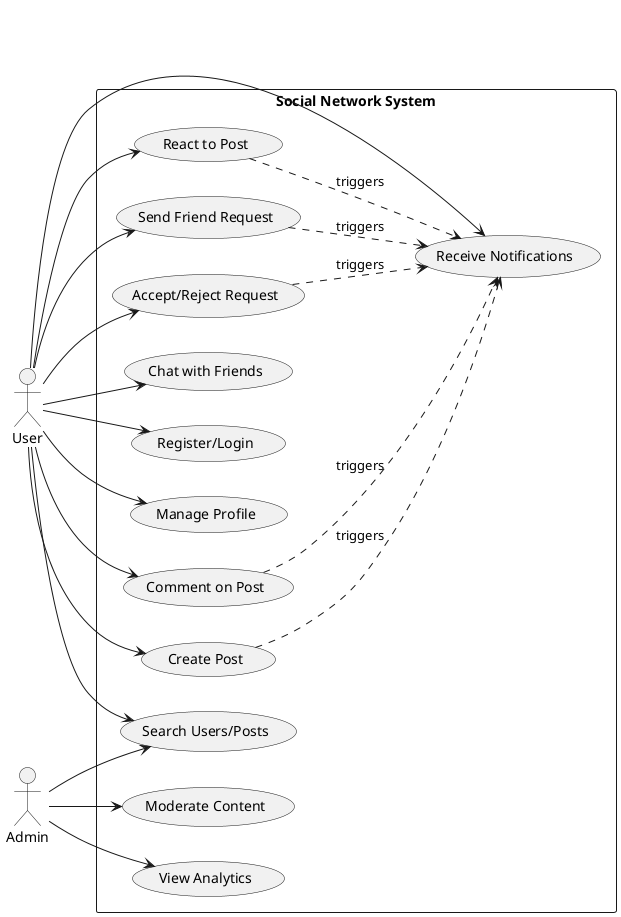 @startuml use-case
left to right direction
skinparam packageStyle rectangle

actor User
actor Admin

rectangle "Social Network System" {
  usecase "Register/Login" as UC1
  usecase "Manage Profile" as UC2
  usecase "Create Post" as UC3
  usecase "Comment on Post" as UC4
  usecase "React to Post" as UC5
  usecase "Send Friend Request" as UC6
  usecase "Accept/Reject Request" as UC7
  usecase "Search Users/Posts" as UC8
  usecase "Chat with Friends" as UC9
  usecase "Receive Notifications" as UC10
  usecase "Moderate Content" as UC11
  usecase "View Analytics" as UC12
}

User --> UC1
User --> UC2
User --> UC3
User --> UC4
User --> UC5
User --> UC6
User --> UC7
User --> UC8
User --> UC9
User --> UC10

Admin --> UC11
Admin --> UC12
Admin --> UC8

UC3 ..> UC10 : triggers
UC4 ..> UC10 : triggers
UC5 ..> UC10 : triggers
UC6 ..> UC10 : triggers
UC7 ..> UC10 : triggers

@enduml